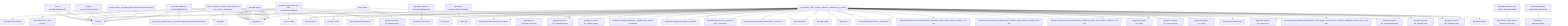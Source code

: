 graph TD
    app-mlperf-inference,d775cac873ee4231_(_nvidia,_retinanet,_tensorrt,_cuda,_valid,_r4.1-dev_default,_multistream_) --> detect,os
    app-mlperf-inference,d775cac873ee4231_(_nvidia,_retinanet,_tensorrt,_cuda,_valid,_r4.1-dev_default,_multistream_) --> get,sys-utils-cm
    app-mlperf-inference,d775cac873ee4231_(_nvidia,_retinanet,_tensorrt,_cuda,_valid,_r4.1-dev_default,_multistream_) --> get,python
    get-mlperf-inference-src,4b57186581024797 --> detect,os
    get-mlperf-inference-src,4b57186581024797 --> get,python3
    get-git-repo,ed603e7292974f10_(_branch.master,_repo.https://github.com/mlcommons/inference_) --> detect,os
    get-mlperf-inference-src,4b57186581024797 --> get,git,repo,_branch.master,_repo.https://github.com/mlcommons/inference
    app-mlperf-inference,d775cac873ee4231_(_nvidia,_retinanet,_tensorrt,_cuda,_valid,_r4.1-dev_default,_multistream_) --> get,mlcommons,inference,src
    pull-git-repo,c23132ed65c4421d --> detect,os
    app-mlperf-inference,d775cac873ee4231_(_nvidia,_retinanet,_tensorrt,_cuda,_valid,_r4.1-dev_default,_multistream_) --> pull,git,repo
    get-mlperf-inference-utils,e341e5f86d8342e5 --> get,mlperf,inference,src
    app-mlperf-inference,d775cac873ee4231_(_nvidia,_retinanet,_tensorrt,_cuda,_valid,_r4.1-dev_default,_multistream_) --> get,mlperf,inference,utils
    get-cuda-devices,7a3ede4d3558427a_(_with-pycuda_) --> get,cuda,_toolkit
    get-cuda-devices,7a3ede4d3558427a_(_with-pycuda_) --> get,python3
    get-generic-python-lib,94b62a682bc44791_(_package.pycuda_) --> get,python3
    get-cuda-devices,7a3ede4d3558427a_(_with-pycuda_) --> get,generic-python-lib,_package.pycuda
    get-generic-python-lib,94b62a682bc44791_(_package.numpy_) --> get,python3
    get-cuda-devices,7a3ede4d3558427a_(_with-pycuda_) --> get,generic-python-lib,_package.numpy
    app-mlperf-inference,d775cac873ee4231_(_nvidia,_retinanet,_tensorrt,_cuda,_valid,_r4.1-dev_default,_multistream_) --> get,cuda-devices,_with-pycuda
    app-mlperf-inference-nvidia,bc3b17fb430f4732_(_run_harness,_cuda,_tensorrt,_retinanet,_multistream,_rtx_4090_) --> detect,os
    detect-cpu,586c8a43320142f7 --> detect,os
    app-mlperf-inference-nvidia,bc3b17fb430f4732_(_run_harness,_cuda,_tensorrt,_retinanet,_multistream,_rtx_4090_) --> detect,cpu
    app-mlperf-inference-nvidia,bc3b17fb430f4732_(_run_harness,_cuda,_tensorrt,_retinanet,_multistream,_rtx_4090_) --> get,sys-utils-cm
    app-mlperf-inference-nvidia,bc3b17fb430f4732_(_run_harness,_cuda,_tensorrt,_retinanet,_multistream,_rtx_4090_) --> get,mlperf,inference,nvidia,scratch,space
    get-generic-python-lib,94b62a682bc44791_(_mlperf_logging_) --> get,python3
    app-mlperf-inference-nvidia,bc3b17fb430f4732_(_run_harness,_cuda,_tensorrt,_retinanet,_multistream,_rtx_4090_) --> get,generic-python-lib,_mlperf_logging
    app-mlperf-inference-nvidia,bc3b17fb430f4732_(_run_harness,_cuda,_tensorrt,_retinanet,_multistream,_rtx_4090_) --> get,dataset,original,openimages,_validation,_full,_custom-annotations
    app-mlperf-inference-nvidia,bc3b17fb430f4732_(_run_harness,_cuda,_tensorrt,_retinanet,_multistream,_rtx_4090_) --> get,dataset,original,openimages,_calibration
    app-mlperf-inference-nvidia,bc3b17fb430f4732_(_run_harness,_cuda,_tensorrt,_retinanet,_multistream,_rtx_4090_) --> get,mlcommons,inference,src
    app-mlperf-inference-nvidia,bc3b17fb430f4732_(_run_harness,_cuda,_tensorrt,_retinanet,_multistream,_rtx_4090_) --> get,nvidia,mlperf,inference,common-code,_mlcommons
    pull-git-repo,c23132ed65c4421d --> detect,os
    app-mlperf-inference-nvidia,bc3b17fb430f4732_(_run_harness,_cuda,_tensorrt,_retinanet,_multistream,_rtx_4090_) --> pull,git,repo
    generate-mlperf-inference-user-conf,3af4475745964b93 --> detect,os
    detect-cpu,586c8a43320142f7 --> detect,os
    generate-mlperf-inference-user-conf,3af4475745964b93 --> detect,cpu
    generate-mlperf-inference-user-conf,3af4475745964b93 --> get,python
    generate-mlperf-inference-user-conf,3af4475745964b93 --> get,mlcommons,inference,src
    get-mlperf-inference-sut-configs,c2fbf72009e2445b --> get,cache,dir,_name.mlperf-inference-sut-configs
    generate-mlperf-inference-user-conf,3af4475745964b93 --> get,sut,configs
    app-mlperf-inference-nvidia,bc3b17fb430f4732_(_run_harness,_cuda,_tensorrt,_retinanet,_multistream,_rtx_4090_) --> generate,user-conf,mlperf,inference
    get-generic-python-lib,94b62a682bc44791_(_package.pycuda_) --> get,python3
    app-mlperf-inference-nvidia,bc3b17fb430f4732_(_run_harness,_cuda,_tensorrt,_retinanet,_multistream,_rtx_4090_) --> get,generic-python-lib,_package.pycuda
    app-mlperf-inference-nvidia,bc3b17fb430f4732_(_run_harness,_cuda,_tensorrt,_retinanet,_multistream,_rtx_4090_) --> get,nvidia,mitten
    app-mlperf-inference-nvidia,bc3b17fb430f4732_(_run_harness,_cuda,_tensorrt,_retinanet,_multistream,_rtx_4090_) --> get,cuda,_cudnn
    app-mlperf-inference-nvidia,bc3b17fb430f4732_(_run_harness,_cuda,_tensorrt,_retinanet,_multistream,_rtx_4090_) --> get,tensorrt
    app-mlperf-inference-nvidia,bc3b17fb430f4732_(_run_harness,_cuda,_tensorrt,_retinanet,_multistream,_rtx_4090_) --> build,nvidia,inference,server,_mlcommons
    app-mlperf-inference-nvidia,bc3b17fb430f4732_(_build_engine,_cuda,_tensorrt,_retinanet,_multistream,_batch_size.2,_v4.1-dev_) --> detect,os
    detect-cpu,586c8a43320142f7 --> detect,os
    app-mlperf-inference-nvidia,bc3b17fb430f4732_(_build_engine,_cuda,_tensorrt,_retinanet,_multistream,_batch_size.2,_v4.1-dev_) --> detect,cpu
    app-mlperf-inference-nvidia,bc3b17fb430f4732_(_build_engine,_cuda,_tensorrt,_retinanet,_multistream,_batch_size.2,_v4.1-dev_) --> get,sys-utils-cm
    app-mlperf-inference-nvidia,bc3b17fb430f4732_(_build_engine,_cuda,_tensorrt,_retinanet,_multistream,_batch_size.2,_v4.1-dev_) --> get,mlperf,inference,nvidia,scratch,space,_version.4_0
    get-generic-python-lib,94b62a682bc44791_(_mlperf_logging_) --> get,python3
    app-mlperf-inference-nvidia,bc3b17fb430f4732_(_build_engine,_cuda,_tensorrt,_retinanet,_multistream,_batch_size.2,_v4.1-dev_) --> get,generic-python-lib,_mlperf_logging
    app-mlperf-inference-nvidia,bc3b17fb430f4732_(_build_engine,_cuda,_tensorrt,_retinanet,_multistream,_batch_size.2,_v4.1-dev_) --> get,dataset,original,openimages,_validation,_full,_custom-annotations
    app-mlperf-inference-nvidia,bc3b17fb430f4732_(_build_engine,_cuda,_tensorrt,_retinanet,_multistream,_batch_size.2,_v4.1-dev_) --> get,dataset,original,openimages,_calibration
    app-mlperf-inference-nvidia,bc3b17fb430f4732_(_build_engine,_cuda,_tensorrt,_retinanet,_multistream,_batch_size.2,_v4.1-dev_) --> get,mlcommons,inference,src
    app-mlperf-inference-nvidia,bc3b17fb430f4732_(_build_engine,_cuda,_tensorrt,_retinanet,_multistream,_batch_size.2,_v4.1-dev_) --> get,nvidia,mlperf,inference,common-code,_mlcommons
    pull-git-repo,c23132ed65c4421d --> detect,os
    app-mlperf-inference-nvidia,bc3b17fb430f4732_(_build_engine,_cuda,_tensorrt,_retinanet,_multistream,_batch_size.2,_v4.1-dev_) --> pull,git,repo
    get-generic-python-lib,94b62a682bc44791_(_package.pycuda_) --> get,python3
    app-mlperf-inference-nvidia,bc3b17fb430f4732_(_build_engine,_cuda,_tensorrt,_retinanet,_multistream,_batch_size.2,_v4.1-dev_) --> get,generic-python-lib,_package.pycuda
    app-mlperf-inference-nvidia,bc3b17fb430f4732_(_build_engine,_cuda,_tensorrt,_retinanet,_multistream,_batch_size.2,_v4.1-dev_) --> get,nvidia,mitten
    app-mlperf-inference-nvidia,bc3b17fb430f4732_(_build_engine,_cuda,_tensorrt,_retinanet,_multistream,_batch_size.2,_v4.1-dev_) --> get,cuda,_cudnn
    app-mlperf-inference-nvidia,bc3b17fb430f4732_(_build_engine,_cuda,_tensorrt,_retinanet,_multistream,_batch_size.2,_v4.1-dev_) --> get,tensorrt
    app-mlperf-inference-nvidia,bc3b17fb430f4732_(_build_engine,_cuda,_tensorrt,_retinanet,_multistream,_batch_size.2,_v4.1-dev_) --> build,nvidia,inference,server,_mlcommons
    app-mlperf-inference-nvidia,bc3b17fb430f4732_(_build_engine,_cuda,_tensorrt,_retinanet,_multistream,_batch_size.2,_v4.1-dev_) --> reproduce,mlperf,inference,nvidia,harness,_preprocess_data,_cuda,_tensorrt,_retinanet,_v4.1-dev
    app-mlperf-inference-nvidia,bc3b17fb430f4732_(_build_engine,_cuda,_tensorrt,_retinanet,_multistream,_batch_size.2,_v4.1-dev_) --> reproduce,mlperf,inference,nvidia,harness,_download_model,_cuda,_tensorrt,_retinanet,_v4.1-dev
    app-mlperf-inference-nvidia,bc3b17fb430f4732_(_build_engine,_cuda,_tensorrt,_retinanet,_multistream,_batch_size.2,_v4.1-dev_) --> reproduce,mlperf,inference,nvidia,harness,_calibrate,_cuda,_tensorrt,_retinanet,_v4.1-dev
    get-generic-python-lib,94b62a682bc44791_(_Pillow_) --> get,python3
    app-mlperf-inference-nvidia,bc3b17fb430f4732_(_build_engine,_cuda,_tensorrt,_retinanet,_multistream,_batch_size.2,_v4.1-dev_) --> get,generic-python-lib,_Pillow
    get-generic-python-lib,94b62a682bc44791_(_opencv-python_) --> get,python3
    app-mlperf-inference-nvidia,bc3b17fb430f4732_(_build_engine,_cuda,_tensorrt,_retinanet,_multistream,_batch_size.2,_v4.1-dev_) --> get,generic-python-lib,_opencv-python
    get-generic-python-lib,94b62a682bc44791_(_numpy_) --> get,python3
    app-mlperf-inference-nvidia,bc3b17fb430f4732_(_build_engine,_cuda,_tensorrt,_retinanet,_multistream,_batch_size.2,_v4.1-dev_) --> get,generic-python-lib,_numpy
    get-generic-python-lib,94b62a682bc44791_(_pycocotools_) --> get,python3
    app-mlperf-inference-nvidia,bc3b17fb430f4732_(_build_engine,_cuda,_tensorrt,_retinanet,_multistream,_batch_size.2,_v4.1-dev_) --> get,generic-python-lib,_pycocotools
    get-generic-python-lib,94b62a682bc44791_(_onnx-graphsurgeon_) --> get,python3
    app-mlperf-inference-nvidia,bc3b17fb430f4732_(_build_engine,_cuda,_tensorrt,_retinanet,_multistream,_batch_size.2,_v4.1-dev_) --> get,generic-python-lib,_onnx-graphsurgeon
    get-generic-python-lib,94b62a682bc44791_(_package.onnx_) --> get,python3
    app-mlperf-inference-nvidia,bc3b17fb430f4732_(_build_engine,_cuda,_tensorrt,_retinanet,_multistream,_batch_size.2,_v4.1-dev_) --> get,generic-python-lib,_package.onnx
    get-generic-python-lib,94b62a682bc44791_(_package.sympy_) --> get,python3
    app-mlperf-inference-nvidia,bc3b17fb430f4732_(_build_engine,_cuda,_tensorrt,_retinanet,_multistream,_batch_size.2,_v4.1-dev_) --> get,generic-python-lib,_package.sympy
    app-mlperf-inference-nvidia,bc3b17fb430f4732_(_build_engine,_cuda,_tensorrt,_retinanet,_multistream,_batch_size.2,_v4.1-dev_) --> save,mlperf,inference,state
    app-mlperf-inference-nvidia,bc3b17fb430f4732_(_run_harness,_cuda,_tensorrt,_retinanet,_multistream,_rtx_4090_) --> reproduce,mlperf,inference,nvidia,harness,_build_engine,_cuda,_tensorrt,_retinanet,_multistream,_batch_size.2,_v4.1-dev
    app-mlperf-inference-nvidia,bc3b17fb430f4732_(_run_harness,_cuda,_tensorrt,_retinanet,_multistream,_rtx_4090_) --> reproduce,mlperf,inference,nvidia,harness,_preprocess_data,_cuda,_tensorrt,_retinanet,_v4.1-dev
    get-generic-python-lib,94b62a682bc44791_(_Pillow_) --> get,python3
    app-mlperf-inference-nvidia,bc3b17fb430f4732_(_run_harness,_cuda,_tensorrt,_retinanet,_multistream,_rtx_4090_) --> get,generic-python-lib,_Pillow
    get-generic-python-lib,94b62a682bc44791_(_opencv-python_) --> get,python3
    app-mlperf-inference-nvidia,bc3b17fb430f4732_(_run_harness,_cuda,_tensorrt,_retinanet,_multistream,_rtx_4090_) --> get,generic-python-lib,_opencv-python
    get-generic-python-lib,94b62a682bc44791_(_numpy_) --> get,python3
    app-mlperf-inference-nvidia,bc3b17fb430f4732_(_run_harness,_cuda,_tensorrt,_retinanet,_multistream,_rtx_4090_) --> get,generic-python-lib,_numpy
    get-generic-python-lib,94b62a682bc44791_(_pycocotools_) --> get,python3
    app-mlperf-inference-nvidia,bc3b17fb430f4732_(_run_harness,_cuda,_tensorrt,_retinanet,_multistream,_rtx_4090_) --> get,generic-python-lib,_pycocotools
    get-generic-python-lib,94b62a682bc44791_(_onnx-graphsurgeon_) --> get,python3
    app-mlperf-inference-nvidia,bc3b17fb430f4732_(_run_harness,_cuda,_tensorrt,_retinanet,_multistream,_rtx_4090_) --> get,generic-python-lib,_onnx-graphsurgeon
    get-generic-python-lib,94b62a682bc44791_(_package.onnx_) --> get,python3
    app-mlperf-inference-nvidia,bc3b17fb430f4732_(_run_harness,_cuda,_tensorrt,_retinanet,_multistream,_rtx_4090_) --> get,generic-python-lib,_package.onnx
    get-generic-python-lib,94b62a682bc44791_(_package.sympy_) --> get,python3
    app-mlperf-inference-nvidia,bc3b17fb430f4732_(_run_harness,_cuda,_tensorrt,_retinanet,_multistream,_rtx_4090_) --> get,generic-python-lib,_package.sympy
    detect-cpu,586c8a43320142f7 --> detect,os
    benchmark-program,19f369ef47084895 --> detect,cpu
    benchmark-program-mlperf,cfff0132a8aa4018 --> benchmark-program,program
    app-mlperf-inference-nvidia,bc3b17fb430f4732_(_run_harness,_cuda,_tensorrt,_retinanet,_multistream,_rtx_4090_) --> benchmark-mlperf